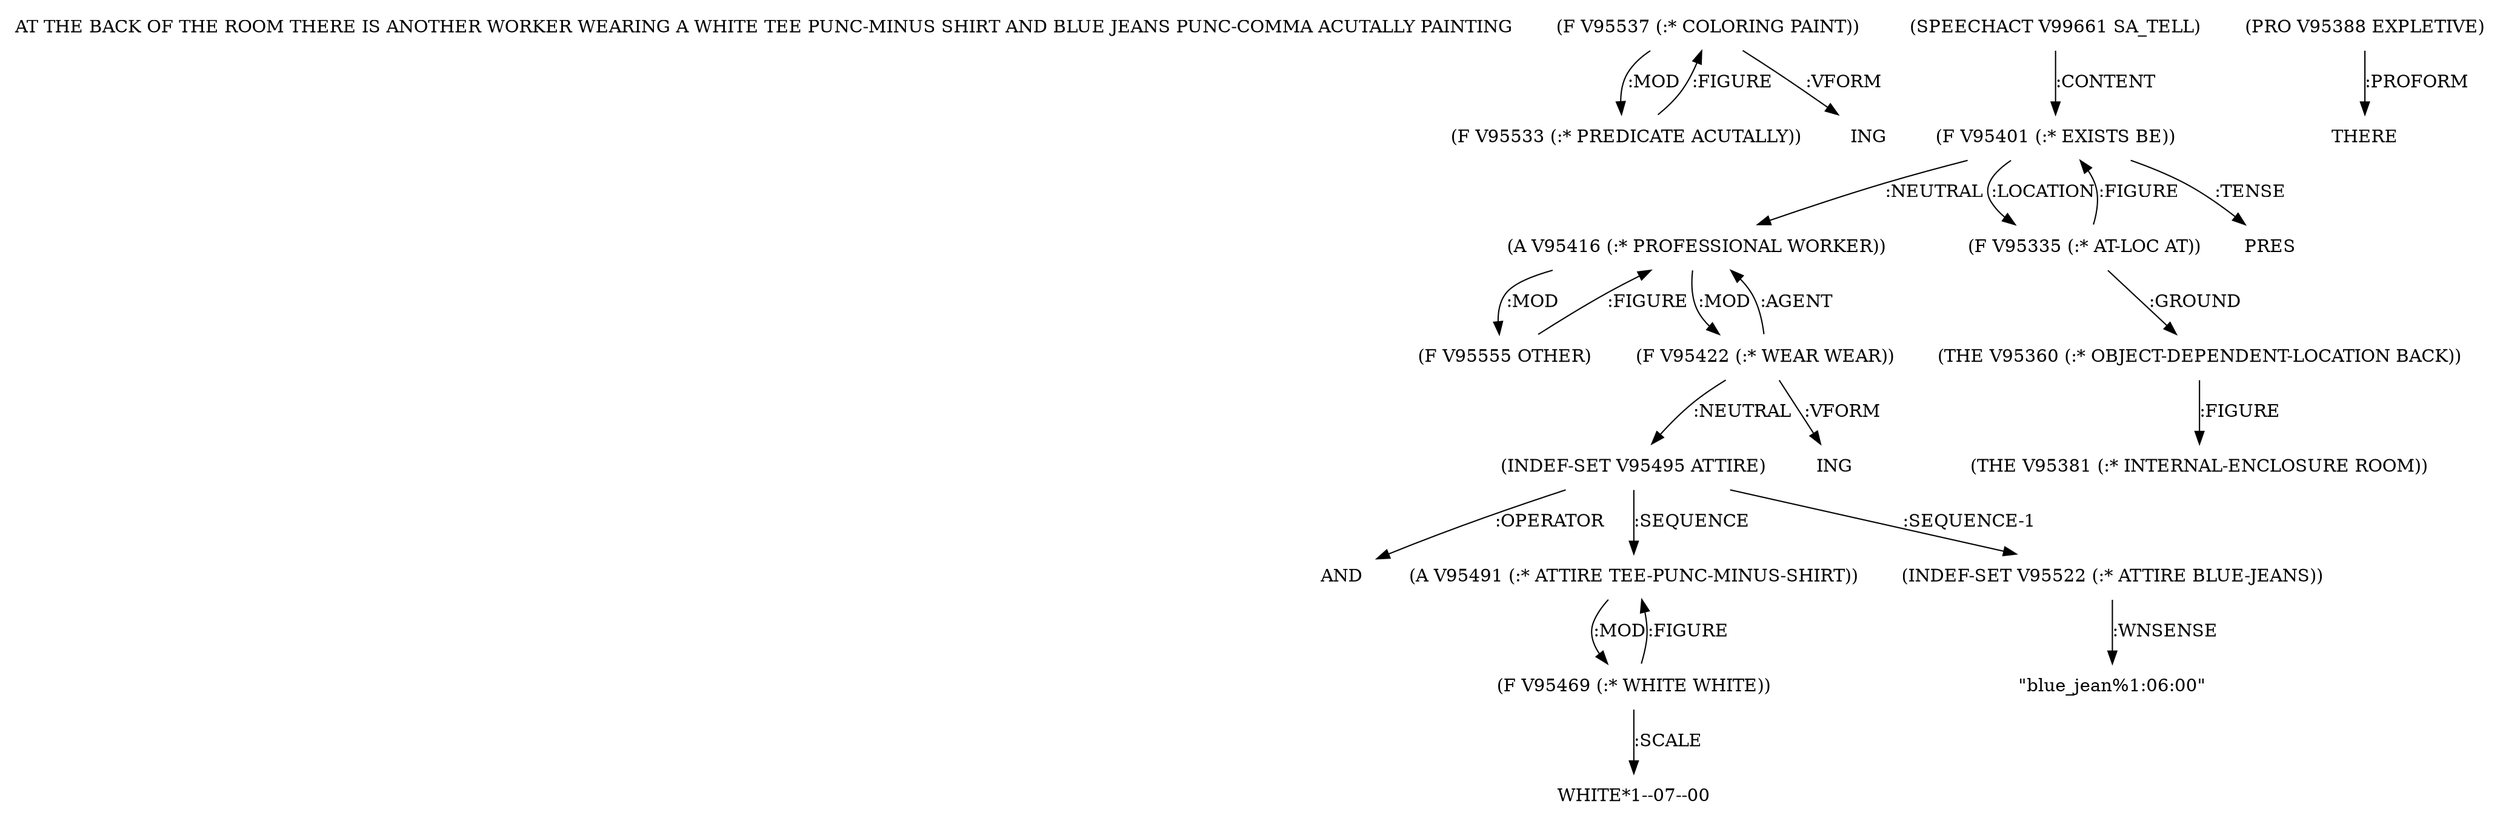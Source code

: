 digraph Terms {
  node [shape=none]
  "AT THE BACK OF THE ROOM THERE IS ANOTHER WORKER WEARING A WHITE TEE PUNC-MINUS SHIRT AND BLUE JEANS PUNC-COMMA ACUTALLY PAINTING"
  "V95537" [label="(F V95537 (:* COLORING PAINT))"]
  "V95537" -> "V95533" [label=":MOD"]
  "V95537" -> "NT104900" [label=":VFORM"]
  "NT104900" [label="ING"]
  "V95533" [label="(F V95533 (:* PREDICATE ACUTALLY))"]
  "V95533" -> "V95537" [label=":FIGURE"]
  "V99661" [label="(SPEECHACT V99661 SA_TELL)"]
  "V99661" -> "V95401" [label=":CONTENT"]
  "V95401" [label="(F V95401 (:* EXISTS BE))"]
  "V95401" -> "V95416" [label=":NEUTRAL"]
  "V95401" -> "V95335" [label=":LOCATION"]
  "V95401" -> "NT104901" [label=":TENSE"]
  "NT104901" [label="PRES"]
  "V95335" [label="(F V95335 (:* AT-LOC AT))"]
  "V95335" -> "V95360" [label=":GROUND"]
  "V95335" -> "V95401" [label=":FIGURE"]
  "V95360" [label="(THE V95360 (:* OBJECT-DEPENDENT-LOCATION BACK))"]
  "V95360" -> "V95381" [label=":FIGURE"]
  "V95381" [label="(THE V95381 (:* INTERNAL-ENCLOSURE ROOM))"]
  "V95388" [label="(PRO V95388 EXPLETIVE)"]
  "V95388" -> "NT104902" [label=":PROFORM"]
  "NT104902" [label="THERE"]
  "V95416" [label="(A V95416 (:* PROFESSIONAL WORKER))"]
  "V95416" -> "V95555" [label=":MOD"]
  "V95416" -> "V95422" [label=":MOD"]
  "V95555" [label="(F V95555 OTHER)"]
  "V95555" -> "V95416" [label=":FIGURE"]
  "V95422" [label="(F V95422 (:* WEAR WEAR))"]
  "V95422" -> "V95416" [label=":AGENT"]
  "V95422" -> "V95495" [label=":NEUTRAL"]
  "V95422" -> "NT104903" [label=":VFORM"]
  "NT104903" [label="ING"]
  "V95495" [label="(INDEF-SET V95495 ATTIRE)"]
  "V95495" -> "NT104904" [label=":OPERATOR"]
  "NT104904" [label="AND"]
  "V95495" -> "V95491" [label=":SEQUENCE"]
  "V95495" -> "V95522" [label=":SEQUENCE-1"]
  "V95491" [label="(A V95491 (:* ATTIRE TEE-PUNC-MINUS-SHIRT))"]
  "V95491" -> "V95469" [label=":MOD"]
  "V95469" [label="(F V95469 (:* WHITE WHITE))"]
  "V95469" -> "V95491" [label=":FIGURE"]
  "V95469" -> "NT104905" [label=":SCALE"]
  "NT104905" [label="WHITE*1--07--00"]
  "V95522" [label="(INDEF-SET V95522 (:* ATTIRE BLUE-JEANS))"]
  "V95522" -> "NT104906" [label=":WNSENSE"]
  "NT104906" [label="\"blue_jean%1:06:00\""]
}
